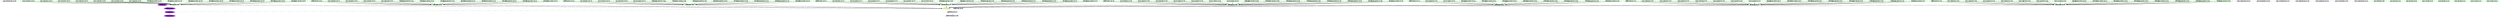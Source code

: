 digraph "g" {
	size = "30,30"
"rsc_c001n09_monitor_5000 c001n09" [ style="dashed" color="blue" fontcolor="black" ]
"DcIPaddr_monitor_5000 c001n09" [ style="dashed" color="blue" fontcolor="black" ]
"rsc_c001n02_monitor_5000 c001n02" [ style="dashed" color="blue" fontcolor="black" ]
"rsc_c001n03_monitor_5000 c001n03" [ style="dashed" color="blue" fontcolor="black" ]
"rsc_c001n04_monitor_5000 c001n04" [ style="dashed" color="blue" fontcolor="black" ]
"rsc_c001n05_monitor_5000 c001n05" [ style="dashed" color="blue" fontcolor="black" ]
"rsc_c001n06_monitor_5000 c001n06" [ style="dashed" color="blue" fontcolor="black" ]
"rsc_c001n07_monitor_5000 c001n07" [ style="dashed" color="blue" fontcolor="black" ]
"rsc_c001n08_monitor_5000 c001n08" [ style="dashed" color="blue" fontcolor="black" ]
"probe_complete" [ style=bold color="green" fontcolor="orange" ]
"probe_complete c001n09" [ style=bold color="green" fontcolor="black" ]
"rsc_c001n02_monitor_0 c001n09" [ style=bold color="green" fontcolor="black" ]
"rsc_c001n03_monitor_0 c001n09" [ style=bold color="green" fontcolor="black" ]
"rsc_c001n04_monitor_0 c001n09" [ style=bold color="green" fontcolor="black" ]
"rsc_c001n05_monitor_0 c001n09" [ style=bold color="green" fontcolor="black" ]
"rsc_c001n06_monitor_0 c001n09" [ style=bold color="green" fontcolor="black" ]
"rsc_c001n07_monitor_0 c001n09" [ style=bold color="green" fontcolor="black" ]
"rsc_c001n08_monitor_0 c001n09" [ style=bold color="green" fontcolor="black" ]
"child_DoFencing:0_monitor_0 c001n09" [ style=bold color="green" fontcolor="black" ]
"child_DoFencing:1_monitor_0 c001n09" [ style=bold color="green" fontcolor="black" ]
"child_DoFencing:2_monitor_0 c001n09" [ style=bold color="green" fontcolor="black" ]
"child_DoFencing:3_monitor_0 c001n09" [ style=bold color="green" fontcolor="black" ]
"child_DoFencing:4_monitor_0 c001n09" [ style=bold color="green" fontcolor="black" ]
"child_DoFencing:5_monitor_0 c001n09" [ style=bold color="green" fontcolor="black" ]
"child_DoFencing:6_monitor_0 c001n09" [ style=bold color="green" fontcolor="black" ]
"child_DoFencing:7_monitor_0 c001n09" [ style=bold color="green" fontcolor="black" ]
"probe_complete c001n02" [ style=bold color="green" fontcolor="black" ]
"DcIPaddr_monitor_0 c001n02" [ style=bold color="green" fontcolor="black" ]
"rsc_c001n09_monitor_0 c001n02" [ style=bold color="green" fontcolor="black" ]
"rsc_c001n03_monitor_0 c001n02" [ style=bold color="green" fontcolor="black" ]
"rsc_c001n04_monitor_0 c001n02" [ style=bold color="green" fontcolor="black" ]
"rsc_c001n05_monitor_0 c001n02" [ style=bold color="green" fontcolor="black" ]
"child_DoFencing:0_monitor_0 c001n02" [ style=bold color="green" fontcolor="black" ]
"child_DoFencing:1_monitor_0 c001n02" [ style=bold color="green" fontcolor="black" ]
"child_DoFencing:2_monitor_0 c001n02" [ style=bold color="green" fontcolor="black" ]
"child_DoFencing:3_monitor_0 c001n02" [ style=bold color="green" fontcolor="black" ]
"child_DoFencing:4_monitor_0 c001n02" [ style=bold color="green" fontcolor="black" ]
"child_DoFencing:5_monitor_0 c001n02" [ style=bold color="green" fontcolor="black" ]
"child_DoFencing:6_monitor_0 c001n02" [ style=bold color="green" fontcolor="black" ]
"child_DoFencing:7_monitor_0 c001n02" [ style=bold color="green" fontcolor="black" ]
"probe_complete c001n03" [ style=bold color="green" fontcolor="black" ]
"DcIPaddr_monitor_0 c001n03" [ style=bold color="green" fontcolor="black" ]
"rsc_c001n09_monitor_0 c001n03" [ style=bold color="green" fontcolor="black" ]
"rsc_c001n04_monitor_0 c001n03" [ style=bold color="green" fontcolor="black" ]
"rsc_c001n05_monitor_0 c001n03" [ style=bold color="green" fontcolor="black" ]
"rsc_c001n06_monitor_0 c001n03" [ style=bold color="green" fontcolor="black" ]
"child_DoFencing:0_monitor_0 c001n03" [ style=bold color="green" fontcolor="black" ]
"child_DoFencing:1_monitor_0 c001n03" [ style=bold color="green" fontcolor="black" ]
"child_DoFencing:2_monitor_0 c001n03" [ style=bold color="green" fontcolor="black" ]
"child_DoFencing:3_monitor_0 c001n03" [ style=bold color="green" fontcolor="black" ]
"child_DoFencing:4_monitor_0 c001n03" [ style=bold color="green" fontcolor="black" ]
"child_DoFencing:5_monitor_0 c001n03" [ style=bold color="green" fontcolor="black" ]
"child_DoFencing:6_monitor_0 c001n03" [ style=bold color="green" fontcolor="black" ]
"child_DoFencing:7_monitor_0 c001n03" [ style=bold color="green" fontcolor="black" ]
"probe_complete c001n04" [ style=bold color="green" fontcolor="black" ]
"DcIPaddr_monitor_0 c001n04" [ style=bold color="green" fontcolor="black" ]
"rsc_c001n09_monitor_0 c001n04" [ style=bold color="green" fontcolor="black" ]
"rsc_c001n02_monitor_0 c001n04" [ style=bold color="green" fontcolor="black" ]
"rsc_c001n03_monitor_0 c001n04" [ style=bold color="green" fontcolor="black" ]
"rsc_c001n05_monitor_0 c001n04" [ style=bold color="green" fontcolor="black" ]
"rsc_c001n06_monitor_0 c001n04" [ style=bold color="green" fontcolor="black" ]
"rsc_c001n07_monitor_0 c001n04" [ style=bold color="green" fontcolor="black" ]
"child_DoFencing:0_monitor_0 c001n04" [ style=bold color="green" fontcolor="black" ]
"child_DoFencing:1_monitor_0 c001n04" [ style=bold color="green" fontcolor="black" ]
"child_DoFencing:2_monitor_0 c001n04" [ style=bold color="green" fontcolor="black" ]
"child_DoFencing:3_monitor_0 c001n04" [ style=bold color="green" fontcolor="black" ]
"child_DoFencing:4_monitor_0 c001n04" [ style=bold color="green" fontcolor="black" ]
"child_DoFencing:5_monitor_0 c001n04" [ style=bold color="green" fontcolor="black" ]
"child_DoFencing:6_monitor_0 c001n04" [ style=bold color="green" fontcolor="black" ]
"child_DoFencing:7_monitor_0 c001n04" [ style=bold color="green" fontcolor="black" ]
"probe_complete c001n05" [ style=bold color="green" fontcolor="black" ]
"DcIPaddr_monitor_0 c001n05" [ style=bold color="green" fontcolor="black" ]
"rsc_c001n09_monitor_0 c001n05" [ style=bold color="green" fontcolor="black" ]
"rsc_c001n02_monitor_0 c001n05" [ style=bold color="green" fontcolor="black" ]
"rsc_c001n03_monitor_0 c001n05" [ style=bold color="green" fontcolor="black" ]
"rsc_c001n04_monitor_0 c001n05" [ style=bold color="green" fontcolor="black" ]
"rsc_c001n06_monitor_0 c001n05" [ style=bold color="green" fontcolor="black" ]
"rsc_c001n07_monitor_0 c001n05" [ style=bold color="green" fontcolor="black" ]
"rsc_c001n08_monitor_0 c001n05" [ style=bold color="green" fontcolor="black" ]
"child_DoFencing:0_monitor_0 c001n05" [ style=bold color="green" fontcolor="black" ]
"child_DoFencing:1_monitor_0 c001n05" [ style=bold color="green" fontcolor="black" ]
"child_DoFencing:2_monitor_0 c001n05" [ style=bold color="green" fontcolor="black" ]
"child_DoFencing:3_monitor_0 c001n05" [ style=bold color="green" fontcolor="black" ]
"child_DoFencing:4_monitor_0 c001n05" [ style=bold color="green" fontcolor="black" ]
"child_DoFencing:5_monitor_0 c001n05" [ style=bold color="green" fontcolor="black" ]
"child_DoFencing:6_monitor_0 c001n05" [ style=bold color="green" fontcolor="black" ]
"child_DoFencing:7_monitor_0 c001n05" [ style=bold color="green" fontcolor="black" ]
"probe_complete c001n06" [ style=bold color="green" fontcolor="black" ]
"DcIPaddr_monitor_0 c001n06" [ style=bold color="green" fontcolor="black" ]
"rsc_c001n05_monitor_0 c001n06" [ style=bold color="green" fontcolor="black" ]
"rsc_c001n07_monitor_0 c001n06" [ style=bold color="green" fontcolor="black" ]
"child_DoFencing:0_monitor_0 c001n06" [ style=bold color="green" fontcolor="black" ]
"child_DoFencing:1_monitor_0 c001n06" [ style=bold color="green" fontcolor="black" ]
"child_DoFencing:2_monitor_0 c001n06" [ style=bold color="green" fontcolor="black" ]
"child_DoFencing:3_monitor_0 c001n06" [ style=bold color="green" fontcolor="black" ]
"child_DoFencing:4_monitor_0 c001n06" [ style=bold color="green" fontcolor="black" ]
"child_DoFencing:5_monitor_0 c001n06" [ style=bold color="green" fontcolor="black" ]
"child_DoFencing:6_monitor_0 c001n06" [ style=bold color="green" fontcolor="black" ]
"child_DoFencing:7_monitor_0 c001n06" [ style=bold color="green" fontcolor="black" ]
"probe_complete c001n07" [ style=bold color="green" fontcolor="black" ]
"DcIPaddr_monitor_0 c001n07" [ style=bold color="green" fontcolor="black" ]
"rsc_c001n09_monitor_0 c001n07" [ style=bold color="green" fontcolor="black" ]
"rsc_c001n02_monitor_0 c001n07" [ style=bold color="green" fontcolor="black" ]
"rsc_c001n03_monitor_0 c001n07" [ style=bold color="green" fontcolor="black" ]
"rsc_c001n04_monitor_0 c001n07" [ style=bold color="green" fontcolor="black" ]
"rsc_c001n05_monitor_0 c001n07" [ style=bold color="green" fontcolor="black" ]
"rsc_c001n06_monitor_0 c001n07" [ style=bold color="green" fontcolor="black" ]
"rsc_c001n08_monitor_0 c001n07" [ style=bold color="green" fontcolor="black" ]
"child_DoFencing:0_monitor_0 c001n07" [ style=bold color="green" fontcolor="black" ]
"child_DoFencing:1_monitor_0 c001n07" [ style=bold color="green" fontcolor="black" ]
"child_DoFencing:2_monitor_0 c001n07" [ style=bold color="green" fontcolor="black" ]
"child_DoFencing:3_monitor_0 c001n07" [ style=bold color="green" fontcolor="black" ]
"child_DoFencing:4_monitor_0 c001n07" [ style=bold color="green" fontcolor="black" ]
"child_DoFencing:5_monitor_0 c001n07" [ style=bold color="green" fontcolor="black" ]
"child_DoFencing:6_monitor_0 c001n07" [ style=bold color="green" fontcolor="black" ]
"child_DoFencing:7_monitor_0 c001n07" [ style=bold color="green" fontcolor="black" ]
"probe_complete c001n08" [ style=bold color="green" fontcolor="black" ]
"DcIPaddr_monitor_0 c001n08" [ style=bold color="green" fontcolor="black" ]
"rsc_c001n09_monitor_0 c001n08" [ style=bold color="green" fontcolor="black" ]
"rsc_c001n02_monitor_0 c001n08" [ style=bold color="green" fontcolor="black" ]
"rsc_c001n03_monitor_0 c001n08" [ style=bold color="green" fontcolor="black" ]
"rsc_c001n04_monitor_0 c001n08" [ style=bold color="green" fontcolor="black" ]
"rsc_c001n05_monitor_0 c001n08" [ style=bold color="green" fontcolor="black" ]
"rsc_c001n06_monitor_0 c001n08" [ style=bold color="green" fontcolor="black" ]
"rsc_c001n07_monitor_0 c001n08" [ style=bold color="green" fontcolor="black" ]
"child_DoFencing:0_monitor_0 c001n08" [ style=bold color="green" fontcolor="black" ]
"child_DoFencing:1_monitor_0 c001n08" [ style=bold color="green" fontcolor="black" ]
"child_DoFencing:2_monitor_0 c001n08" [ style=bold color="green" fontcolor="black" ]
"child_DoFencing:3_monitor_0 c001n08" [ style=bold color="green" fontcolor="black" ]
"child_DoFencing:4_monitor_0 c001n08" [ style=bold color="green" fontcolor="black" ]
"child_DoFencing:5_monitor_0 c001n08" [ style=bold color="green" fontcolor="black" ]
"child_DoFencing:6_monitor_0 c001n08" [ style=bold color="green" fontcolor="black" ]
"child_DoFencing:7_monitor_0 c001n08" [ style=bold color="green" fontcolor="black" ]
"DcIPaddr_stop_0 c001n09" [ style="dashed" color="blue" fontcolor="black" ]
"DcIPaddr_start_0 c001n09" [ style="dashed" color="blue" fontcolor="black" ]
"rsc_c001n09_stop_0 c001n09" [ style=bold color="green" fontcolor="black" ]
"rsc_c001n02_stop_0 c001n02" [ style=bold color="green" fontcolor="black" ]
"rsc_c001n03_stop_0 c001n03" [ style=bold color="green" fontcolor="black" ]
"rsc_c001n04_stop_0 c001n04" [ style=bold color="green" fontcolor="black" ]
"rsc_c001n05_stop_0 c001n05" [ style=bold color="green" fontcolor="black" ]
"rsc_c001n06_stop_0 c001n06" [ style=bold color="green" fontcolor="black" ]
"rsc_c001n07_stop_0 c001n07" [ style=bold color="green" fontcolor="black" ]
"rsc_c001n08_stop_0 c001n08" [ style=bold color="green" fontcolor="black" ]
"DoFencing_start_0" [ font_color=black style=filled fillcolor=purple ]
"DoFencing_running_0" [ font_color=black style=filled fillcolor=purple ]
"DoFencing_stop_0" [ font_color=black style=filled fillcolor=purple ]
"DoFencing_stopped_0" [ font_color=black style=filled fillcolor=purple ]
"DcIPaddr_start_0 c001n09" -> "DcIPaddr_monitor_5000 c001n09" [ style = dashed]
"probe_complete c001n09" -> "probe_complete" [ style = bold]
"probe_complete c001n02" -> "probe_complete" [ style = bold]
"probe_complete c001n03" -> "probe_complete" [ style = bold]
"probe_complete c001n04" -> "probe_complete" [ style = bold]
"probe_complete c001n05" -> "probe_complete" [ style = bold]
"probe_complete c001n06" -> "probe_complete" [ style = bold]
"probe_complete c001n07" -> "probe_complete" [ style = bold]
"probe_complete c001n08" -> "probe_complete" [ style = bold]
"rsc_c001n02_monitor_0 c001n09" -> "probe_complete c001n09" [ style = bold]
"rsc_c001n03_monitor_0 c001n09" -> "probe_complete c001n09" [ style = bold]
"rsc_c001n04_monitor_0 c001n09" -> "probe_complete c001n09" [ style = bold]
"rsc_c001n05_monitor_0 c001n09" -> "probe_complete c001n09" [ style = bold]
"rsc_c001n06_monitor_0 c001n09" -> "probe_complete c001n09" [ style = bold]
"rsc_c001n07_monitor_0 c001n09" -> "probe_complete c001n09" [ style = bold]
"rsc_c001n08_monitor_0 c001n09" -> "probe_complete c001n09" [ style = bold]
"child_DoFencing:0_monitor_0 c001n09" -> "probe_complete c001n09" [ style = bold]
"child_DoFencing:1_monitor_0 c001n09" -> "probe_complete c001n09" [ style = bold]
"child_DoFencing:2_monitor_0 c001n09" -> "probe_complete c001n09" [ style = bold]
"child_DoFencing:3_monitor_0 c001n09" -> "probe_complete c001n09" [ style = bold]
"child_DoFencing:4_monitor_0 c001n09" -> "probe_complete c001n09" [ style = bold]
"child_DoFencing:5_monitor_0 c001n09" -> "probe_complete c001n09" [ style = bold]
"child_DoFencing:6_monitor_0 c001n09" -> "probe_complete c001n09" [ style = bold]
"child_DoFencing:7_monitor_0 c001n09" -> "probe_complete c001n09" [ style = bold]
"DcIPaddr_monitor_0 c001n02" -> "probe_complete c001n02" [ style = bold]
"rsc_c001n09_monitor_0 c001n02" -> "probe_complete c001n02" [ style = bold]
"rsc_c001n03_monitor_0 c001n02" -> "probe_complete c001n02" [ style = bold]
"rsc_c001n04_monitor_0 c001n02" -> "probe_complete c001n02" [ style = bold]
"rsc_c001n05_monitor_0 c001n02" -> "probe_complete c001n02" [ style = bold]
"child_DoFencing:0_monitor_0 c001n02" -> "probe_complete c001n02" [ style = bold]
"child_DoFencing:1_monitor_0 c001n02" -> "probe_complete c001n02" [ style = bold]
"child_DoFencing:2_monitor_0 c001n02" -> "probe_complete c001n02" [ style = bold]
"child_DoFencing:3_monitor_0 c001n02" -> "probe_complete c001n02" [ style = bold]
"child_DoFencing:4_monitor_0 c001n02" -> "probe_complete c001n02" [ style = bold]
"child_DoFencing:5_monitor_0 c001n02" -> "probe_complete c001n02" [ style = bold]
"child_DoFencing:6_monitor_0 c001n02" -> "probe_complete c001n02" [ style = bold]
"child_DoFencing:7_monitor_0 c001n02" -> "probe_complete c001n02" [ style = bold]
"DcIPaddr_monitor_0 c001n03" -> "probe_complete c001n03" [ style = bold]
"rsc_c001n09_monitor_0 c001n03" -> "probe_complete c001n03" [ style = bold]
"rsc_c001n04_monitor_0 c001n03" -> "probe_complete c001n03" [ style = bold]
"rsc_c001n05_monitor_0 c001n03" -> "probe_complete c001n03" [ style = bold]
"rsc_c001n06_monitor_0 c001n03" -> "probe_complete c001n03" [ style = bold]
"child_DoFencing:0_monitor_0 c001n03" -> "probe_complete c001n03" [ style = bold]
"child_DoFencing:1_monitor_0 c001n03" -> "probe_complete c001n03" [ style = bold]
"child_DoFencing:2_monitor_0 c001n03" -> "probe_complete c001n03" [ style = bold]
"child_DoFencing:3_monitor_0 c001n03" -> "probe_complete c001n03" [ style = bold]
"child_DoFencing:4_monitor_0 c001n03" -> "probe_complete c001n03" [ style = bold]
"child_DoFencing:5_monitor_0 c001n03" -> "probe_complete c001n03" [ style = bold]
"child_DoFencing:6_monitor_0 c001n03" -> "probe_complete c001n03" [ style = bold]
"child_DoFencing:7_monitor_0 c001n03" -> "probe_complete c001n03" [ style = bold]
"DcIPaddr_monitor_0 c001n04" -> "probe_complete c001n04" [ style = bold]
"rsc_c001n09_monitor_0 c001n04" -> "probe_complete c001n04" [ style = bold]
"rsc_c001n02_monitor_0 c001n04" -> "probe_complete c001n04" [ style = bold]
"rsc_c001n03_monitor_0 c001n04" -> "probe_complete c001n04" [ style = bold]
"rsc_c001n05_monitor_0 c001n04" -> "probe_complete c001n04" [ style = bold]
"rsc_c001n06_monitor_0 c001n04" -> "probe_complete c001n04" [ style = bold]
"rsc_c001n07_monitor_0 c001n04" -> "probe_complete c001n04" [ style = bold]
"child_DoFencing:0_monitor_0 c001n04" -> "probe_complete c001n04" [ style = bold]
"child_DoFencing:1_monitor_0 c001n04" -> "probe_complete c001n04" [ style = bold]
"child_DoFencing:2_monitor_0 c001n04" -> "probe_complete c001n04" [ style = bold]
"child_DoFencing:3_monitor_0 c001n04" -> "probe_complete c001n04" [ style = bold]
"child_DoFencing:4_monitor_0 c001n04" -> "probe_complete c001n04" [ style = bold]
"child_DoFencing:5_monitor_0 c001n04" -> "probe_complete c001n04" [ style = bold]
"child_DoFencing:6_monitor_0 c001n04" -> "probe_complete c001n04" [ style = bold]
"child_DoFencing:7_monitor_0 c001n04" -> "probe_complete c001n04" [ style = bold]
"DcIPaddr_monitor_0 c001n05" -> "probe_complete c001n05" [ style = bold]
"rsc_c001n09_monitor_0 c001n05" -> "probe_complete c001n05" [ style = bold]
"rsc_c001n02_monitor_0 c001n05" -> "probe_complete c001n05" [ style = bold]
"rsc_c001n03_monitor_0 c001n05" -> "probe_complete c001n05" [ style = bold]
"rsc_c001n04_monitor_0 c001n05" -> "probe_complete c001n05" [ style = bold]
"rsc_c001n06_monitor_0 c001n05" -> "probe_complete c001n05" [ style = bold]
"rsc_c001n07_monitor_0 c001n05" -> "probe_complete c001n05" [ style = bold]
"rsc_c001n08_monitor_0 c001n05" -> "probe_complete c001n05" [ style = bold]
"child_DoFencing:0_monitor_0 c001n05" -> "probe_complete c001n05" [ style = bold]
"child_DoFencing:1_monitor_0 c001n05" -> "probe_complete c001n05" [ style = bold]
"child_DoFencing:2_monitor_0 c001n05" -> "probe_complete c001n05" [ style = bold]
"child_DoFencing:3_monitor_0 c001n05" -> "probe_complete c001n05" [ style = bold]
"child_DoFencing:4_monitor_0 c001n05" -> "probe_complete c001n05" [ style = bold]
"child_DoFencing:5_monitor_0 c001n05" -> "probe_complete c001n05" [ style = bold]
"child_DoFencing:6_monitor_0 c001n05" -> "probe_complete c001n05" [ style = bold]
"child_DoFencing:7_monitor_0 c001n05" -> "probe_complete c001n05" [ style = bold]
"DcIPaddr_monitor_0 c001n06" -> "probe_complete c001n06" [ style = bold]
"rsc_c001n05_monitor_0 c001n06" -> "probe_complete c001n06" [ style = bold]
"rsc_c001n07_monitor_0 c001n06" -> "probe_complete c001n06" [ style = bold]
"child_DoFencing:0_monitor_0 c001n06" -> "probe_complete c001n06" [ style = bold]
"child_DoFencing:1_monitor_0 c001n06" -> "probe_complete c001n06" [ style = bold]
"child_DoFencing:2_monitor_0 c001n06" -> "probe_complete c001n06" [ style = bold]
"child_DoFencing:3_monitor_0 c001n06" -> "probe_complete c001n06" [ style = bold]
"child_DoFencing:4_monitor_0 c001n06" -> "probe_complete c001n06" [ style = bold]
"child_DoFencing:5_monitor_0 c001n06" -> "probe_complete c001n06" [ style = bold]
"child_DoFencing:6_monitor_0 c001n06" -> "probe_complete c001n06" [ style = bold]
"child_DoFencing:7_monitor_0 c001n06" -> "probe_complete c001n06" [ style = bold]
"DcIPaddr_monitor_0 c001n07" -> "probe_complete c001n07" [ style = bold]
"rsc_c001n09_monitor_0 c001n07" -> "probe_complete c001n07" [ style = bold]
"rsc_c001n02_monitor_0 c001n07" -> "probe_complete c001n07" [ style = bold]
"rsc_c001n03_monitor_0 c001n07" -> "probe_complete c001n07" [ style = bold]
"rsc_c001n04_monitor_0 c001n07" -> "probe_complete c001n07" [ style = bold]
"rsc_c001n05_monitor_0 c001n07" -> "probe_complete c001n07" [ style = bold]
"rsc_c001n06_monitor_0 c001n07" -> "probe_complete c001n07" [ style = bold]
"rsc_c001n08_monitor_0 c001n07" -> "probe_complete c001n07" [ style = bold]
"child_DoFencing:0_monitor_0 c001n07" -> "probe_complete c001n07" [ style = bold]
"child_DoFencing:1_monitor_0 c001n07" -> "probe_complete c001n07" [ style = bold]
"child_DoFencing:2_monitor_0 c001n07" -> "probe_complete c001n07" [ style = bold]
"child_DoFencing:3_monitor_0 c001n07" -> "probe_complete c001n07" [ style = bold]
"child_DoFencing:4_monitor_0 c001n07" -> "probe_complete c001n07" [ style = bold]
"child_DoFencing:5_monitor_0 c001n07" -> "probe_complete c001n07" [ style = bold]
"child_DoFencing:6_monitor_0 c001n07" -> "probe_complete c001n07" [ style = bold]
"child_DoFencing:7_monitor_0 c001n07" -> "probe_complete c001n07" [ style = bold]
"DcIPaddr_monitor_0 c001n08" -> "probe_complete c001n08" [ style = bold]
"rsc_c001n09_monitor_0 c001n08" -> "probe_complete c001n08" [ style = bold]
"rsc_c001n02_monitor_0 c001n08" -> "probe_complete c001n08" [ style = bold]
"rsc_c001n03_monitor_0 c001n08" -> "probe_complete c001n08" [ style = bold]
"rsc_c001n04_monitor_0 c001n08" -> "probe_complete c001n08" [ style = bold]
"rsc_c001n05_monitor_0 c001n08" -> "probe_complete c001n08" [ style = bold]
"rsc_c001n06_monitor_0 c001n08" -> "probe_complete c001n08" [ style = bold]
"rsc_c001n07_monitor_0 c001n08" -> "probe_complete c001n08" [ style = bold]
"child_DoFencing:0_monitor_0 c001n08" -> "probe_complete c001n08" [ style = bold]
"child_DoFencing:1_monitor_0 c001n08" -> "probe_complete c001n08" [ style = bold]
"child_DoFencing:2_monitor_0 c001n08" -> "probe_complete c001n08" [ style = bold]
"child_DoFencing:3_monitor_0 c001n08" -> "probe_complete c001n08" [ style = bold]
"child_DoFencing:4_monitor_0 c001n08" -> "probe_complete c001n08" [ style = bold]
"child_DoFencing:5_monitor_0 c001n08" -> "probe_complete c001n08" [ style = bold]
"child_DoFencing:6_monitor_0 c001n08" -> "probe_complete c001n08" [ style = bold]
"child_DoFencing:7_monitor_0 c001n08" -> "probe_complete c001n08" [ style = bold]
"probe_complete" -> "DcIPaddr_start_0 c001n09" [ style = dashed]
"DcIPaddr_stop_0 c001n09" -> "DcIPaddr_start_0 c001n09" [ style = dashed]
"probe_complete" -> "DoFencing_start_0" [ style = dashed]
"DoFencing_stop_0" -> "DoFencing_start_0" [ style = dashed]
"DoFencing_stopped_0" -> "DoFencing_start_0" [ style = dashed]
"DoFencing_start_0" -> "DoFencing_running_0" [ style = dashed]
"DoFencing_stop_0" -> "DoFencing_stopped_0" [ style = dashed]
}
